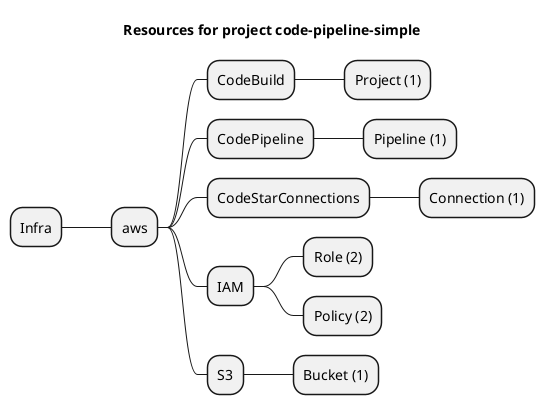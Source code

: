 @startmindmap
title Resources for project code-pipeline-simple
skinparam monochrome true
+ Infra
++ aws
+++ CodeBuild
++++ Project (1)
+++ CodePipeline
++++ Pipeline (1)
+++ CodeStarConnections
++++ Connection (1)
+++ IAM
++++ Role (2)
++++ Policy (2)
+++ S3
++++ Bucket (1)
@endmindmap